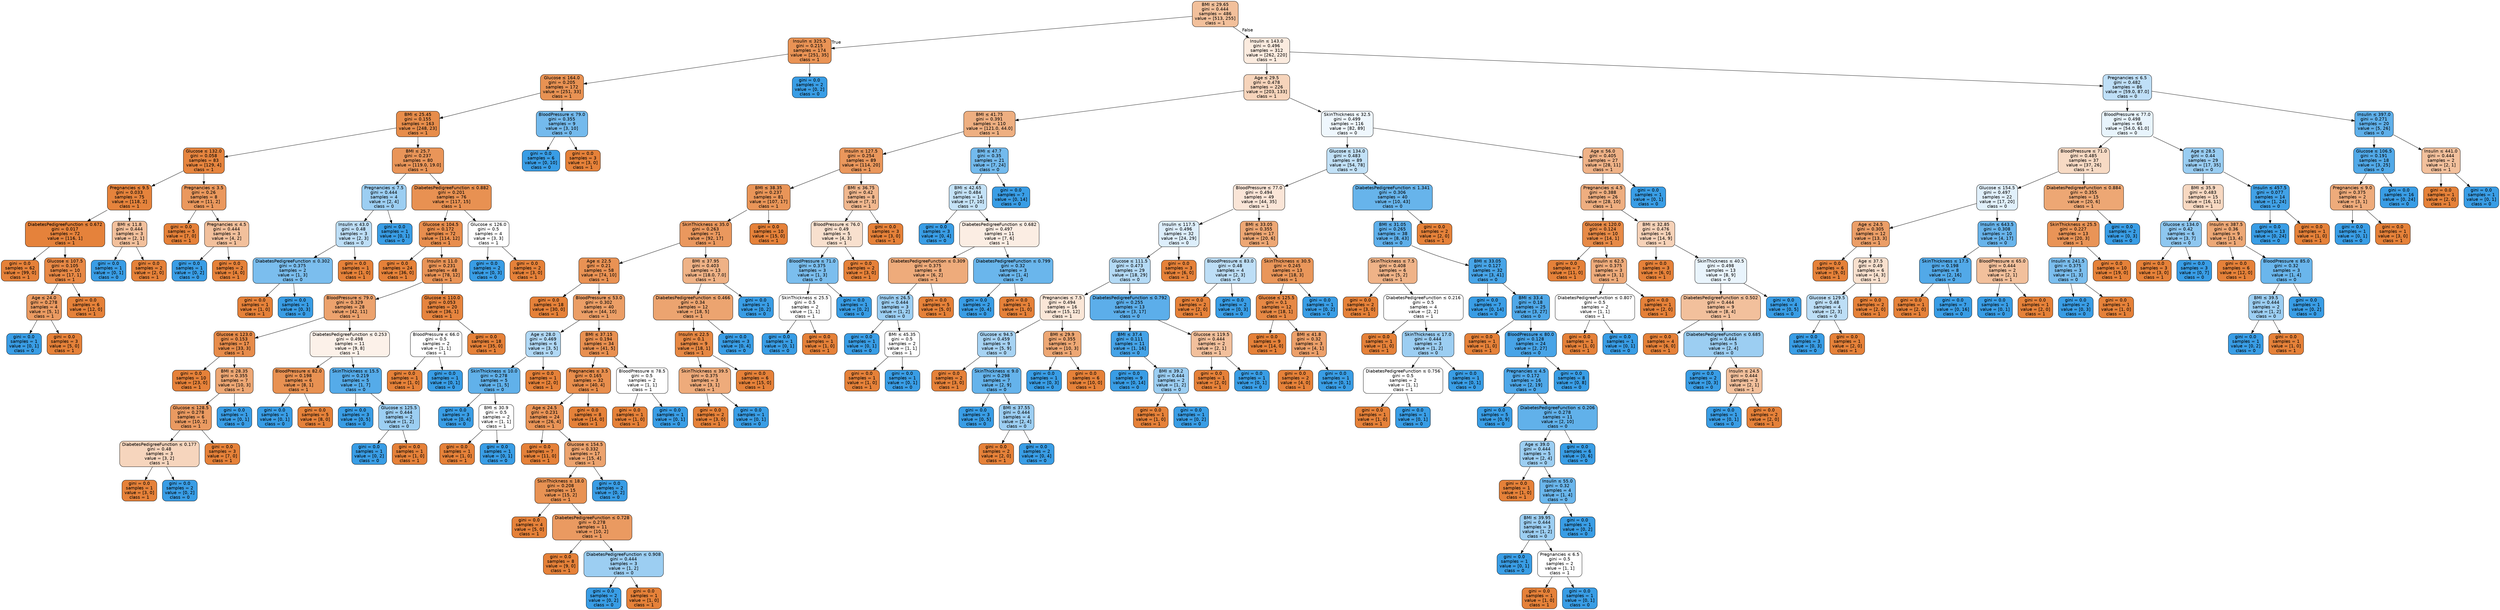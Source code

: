 digraph Tree {
node [shape=box, style="filled, rounded", color="black", fontname="helvetica"] ;
edge [fontname="helvetica"] ;
0 [label=<BMI &le; 29.65<br/>gini = 0.444<br/>samples = 486<br/>value = [513, 255]<br/>class = 1>, fillcolor="#f2c09b"] ;
1 [label=<Insulin &le; 325.5<br/>gini = 0.215<br/>samples = 174<br/>value = [251, 35]<br/>class = 1>, fillcolor="#e99355"] ;
0 -> 1 [labeldistance=2.5, labelangle=45, headlabel="True"] ;
2 [label=<Glucose &le; 164.0<br/>gini = 0.205<br/>samples = 172<br/>value = [251, 33]<br/>class = 1>, fillcolor="#e89253"] ;
1 -> 2 ;
3 [label=<BMI &le; 25.45<br/>gini = 0.155<br/>samples = 163<br/>value = [248, 23]<br/>class = 1>, fillcolor="#e78d4b"] ;
2 -> 3 ;
4 [label=<Glucose &le; 132.0<br/>gini = 0.058<br/>samples = 83<br/>value = [129, 4]<br/>class = 1>, fillcolor="#e6853f"] ;
3 -> 4 ;
5 [label=<Pregnancies &le; 9.5<br/>gini = 0.033<br/>samples = 75<br/>value = [118, 2]<br/>class = 1>, fillcolor="#e5833c"] ;
4 -> 5 ;
6 [label=<DiabetesPedigreeFunction &le; 0.672<br/>gini = 0.017<br/>samples = 72<br/>value = [116, 1]<br/>class = 1>, fillcolor="#e5823b"] ;
5 -> 6 ;
7 [label=<gini = 0.0<br/>samples = 62<br/>value = [99, 0]<br/>class = 1>, fillcolor="#e58139"] ;
6 -> 7 ;
8 [label=<Glucose &le; 107.5<br/>gini = 0.105<br/>samples = 10<br/>value = [17, 1]<br/>class = 1>, fillcolor="#e78845"] ;
6 -> 8 ;
9 [label=<Age &le; 24.0<br/>gini = 0.278<br/>samples = 4<br/>value = [5, 1]<br/>class = 1>, fillcolor="#ea9a61"] ;
8 -> 9 ;
10 [label=<gini = 0.0<br/>samples = 1<br/>value = [0, 1]<br/>class = 0>, fillcolor="#399de5"] ;
9 -> 10 ;
11 [label=<gini = 0.0<br/>samples = 3<br/>value = [5, 0]<br/>class = 1>, fillcolor="#e58139"] ;
9 -> 11 ;
12 [label=<gini = 0.0<br/>samples = 6<br/>value = [12, 0]<br/>class = 1>, fillcolor="#e58139"] ;
8 -> 12 ;
13 [label=<BMI &le; 11.8<br/>gini = 0.444<br/>samples = 3<br/>value = [2, 1]<br/>class = 1>, fillcolor="#f2c09c"] ;
5 -> 13 ;
14 [label=<gini = 0.0<br/>samples = 1<br/>value = [0, 1]<br/>class = 0>, fillcolor="#399de5"] ;
13 -> 14 ;
15 [label=<gini = 0.0<br/>samples = 2<br/>value = [2, 0]<br/>class = 1>, fillcolor="#e58139"] ;
13 -> 15 ;
16 [label=<Pregnancies &le; 3.5<br/>gini = 0.26<br/>samples = 8<br/>value = [11, 2]<br/>class = 1>, fillcolor="#ea985d"] ;
4 -> 16 ;
17 [label=<gini = 0.0<br/>samples = 5<br/>value = [7, 0]<br/>class = 1>, fillcolor="#e58139"] ;
16 -> 17 ;
18 [label=<Pregnancies &le; 4.5<br/>gini = 0.444<br/>samples = 3<br/>value = [4, 2]<br/>class = 1>, fillcolor="#f2c09c"] ;
16 -> 18 ;
19 [label=<gini = 0.0<br/>samples = 1<br/>value = [0, 2]<br/>class = 0>, fillcolor="#399de5"] ;
18 -> 19 ;
20 [label=<gini = 0.0<br/>samples = 2<br/>value = [4, 0]<br/>class = 1>, fillcolor="#e58139"] ;
18 -> 20 ;
21 [label=<BMI &le; 25.7<br/>gini = 0.237<br/>samples = 80<br/>value = [119.0, 19.0]<br/>class = 1>, fillcolor="#e99559"] ;
3 -> 21 ;
22 [label=<Pregnancies &le; 7.5<br/>gini = 0.444<br/>samples = 4<br/>value = [2, 4]<br/>class = 0>, fillcolor="#9ccef2"] ;
21 -> 22 ;
23 [label=<Insulin &le; 43.0<br/>gini = 0.48<br/>samples = 3<br/>value = [2, 3]<br/>class = 0>, fillcolor="#bddef6"] ;
22 -> 23 ;
24 [label=<DiabetesPedigreeFunction &le; 0.302<br/>gini = 0.375<br/>samples = 2<br/>value = [1, 3]<br/>class = 0>, fillcolor="#7bbeee"] ;
23 -> 24 ;
25 [label=<gini = 0.0<br/>samples = 1<br/>value = [1, 0]<br/>class = 1>, fillcolor="#e58139"] ;
24 -> 25 ;
26 [label=<gini = 0.0<br/>samples = 1<br/>value = [0, 3]<br/>class = 0>, fillcolor="#399de5"] ;
24 -> 26 ;
27 [label=<gini = 0.0<br/>samples = 1<br/>value = [1, 0]<br/>class = 1>, fillcolor="#e58139"] ;
23 -> 27 ;
28 [label=<gini = 0.0<br/>samples = 1<br/>value = [0, 1]<br/>class = 0>, fillcolor="#399de5"] ;
22 -> 28 ;
29 [label=<DiabetesPedigreeFunction &le; 0.882<br/>gini = 0.201<br/>samples = 76<br/>value = [117, 15]<br/>class = 1>, fillcolor="#e89152"] ;
21 -> 29 ;
30 [label=<Glucose &le; 104.5<br/>gini = 0.172<br/>samples = 72<br/>value = [114, 12]<br/>class = 1>, fillcolor="#e88e4e"] ;
29 -> 30 ;
31 [label=<gini = 0.0<br/>samples = 24<br/>value = [36, 0]<br/>class = 1>, fillcolor="#e58139"] ;
30 -> 31 ;
32 [label=<Insulin &le; 11.0<br/>gini = 0.231<br/>samples = 48<br/>value = [78, 12]<br/>class = 1>, fillcolor="#e99457"] ;
30 -> 32 ;
33 [label=<BloodPressure &le; 79.0<br/>gini = 0.329<br/>samples = 28<br/>value = [42, 11]<br/>class = 1>, fillcolor="#eca26d"] ;
32 -> 33 ;
34 [label=<Glucose &le; 123.0<br/>gini = 0.153<br/>samples = 17<br/>value = [33, 3]<br/>class = 1>, fillcolor="#e78c4b"] ;
33 -> 34 ;
35 [label=<gini = 0.0<br/>samples = 10<br/>value = [23, 0]<br/>class = 1>, fillcolor="#e58139"] ;
34 -> 35 ;
36 [label=<BMI &le; 28.35<br/>gini = 0.355<br/>samples = 7<br/>value = [10, 3]<br/>class = 1>, fillcolor="#eda774"] ;
34 -> 36 ;
37 [label=<Glucose &le; 128.5<br/>gini = 0.278<br/>samples = 6<br/>value = [10, 2]<br/>class = 1>, fillcolor="#ea9a61"] ;
36 -> 37 ;
38 [label=<DiabetesPedigreeFunction &le; 0.177<br/>gini = 0.48<br/>samples = 3<br/>value = [3, 2]<br/>class = 1>, fillcolor="#f6d5bd"] ;
37 -> 38 ;
39 [label=<gini = 0.0<br/>samples = 1<br/>value = [3, 0]<br/>class = 1>, fillcolor="#e58139"] ;
38 -> 39 ;
40 [label=<gini = 0.0<br/>samples = 2<br/>value = [0, 2]<br/>class = 0>, fillcolor="#399de5"] ;
38 -> 40 ;
41 [label=<gini = 0.0<br/>samples = 3<br/>value = [7, 0]<br/>class = 1>, fillcolor="#e58139"] ;
37 -> 41 ;
42 [label=<gini = 0.0<br/>samples = 1<br/>value = [0, 1]<br/>class = 0>, fillcolor="#399de5"] ;
36 -> 42 ;
43 [label=<DiabetesPedigreeFunction &le; 0.253<br/>gini = 0.498<br/>samples = 11<br/>value = [9, 8]<br/>class = 1>, fillcolor="#fcf1e9"] ;
33 -> 43 ;
44 [label=<BloodPressure &le; 82.0<br/>gini = 0.198<br/>samples = 6<br/>value = [8, 1]<br/>class = 1>, fillcolor="#e89152"] ;
43 -> 44 ;
45 [label=<gini = 0.0<br/>samples = 1<br/>value = [0, 1]<br/>class = 0>, fillcolor="#399de5"] ;
44 -> 45 ;
46 [label=<gini = 0.0<br/>samples = 5<br/>value = [8, 0]<br/>class = 1>, fillcolor="#e58139"] ;
44 -> 46 ;
47 [label=<SkinThickness &le; 15.5<br/>gini = 0.219<br/>samples = 5<br/>value = [1, 7]<br/>class = 0>, fillcolor="#55abe9"] ;
43 -> 47 ;
48 [label=<gini = 0.0<br/>samples = 3<br/>value = [0, 5]<br/>class = 0>, fillcolor="#399de5"] ;
47 -> 48 ;
49 [label=<Glucose &le; 125.5<br/>gini = 0.444<br/>samples = 2<br/>value = [1, 2]<br/>class = 0>, fillcolor="#9ccef2"] ;
47 -> 49 ;
50 [label=<gini = 0.0<br/>samples = 1<br/>value = [0, 2]<br/>class = 0>, fillcolor="#399de5"] ;
49 -> 50 ;
51 [label=<gini = 0.0<br/>samples = 1<br/>value = [1, 0]<br/>class = 1>, fillcolor="#e58139"] ;
49 -> 51 ;
52 [label=<Glucose &le; 110.0<br/>gini = 0.053<br/>samples = 20<br/>value = [36, 1]<br/>class = 1>, fillcolor="#e6843e"] ;
32 -> 52 ;
53 [label=<BloodPressure &le; 66.0<br/>gini = 0.5<br/>samples = 2<br/>value = [1, 1]<br/>class = 1>, fillcolor="#ffffff"] ;
52 -> 53 ;
54 [label=<gini = 0.0<br/>samples = 1<br/>value = [1, 0]<br/>class = 1>, fillcolor="#e58139"] ;
53 -> 54 ;
55 [label=<gini = 0.0<br/>samples = 1<br/>value = [0, 1]<br/>class = 0>, fillcolor="#399de5"] ;
53 -> 55 ;
56 [label=<gini = 0.0<br/>samples = 18<br/>value = [35, 0]<br/>class = 1>, fillcolor="#e58139"] ;
52 -> 56 ;
57 [label=<Glucose &le; 126.0<br/>gini = 0.5<br/>samples = 4<br/>value = [3, 3]<br/>class = 1>, fillcolor="#ffffff"] ;
29 -> 57 ;
58 [label=<gini = 0.0<br/>samples = 2<br/>value = [0, 3]<br/>class = 0>, fillcolor="#399de5"] ;
57 -> 58 ;
59 [label=<gini = 0.0<br/>samples = 2<br/>value = [3, 0]<br/>class = 1>, fillcolor="#e58139"] ;
57 -> 59 ;
60 [label=<BloodPressure &le; 79.0<br/>gini = 0.355<br/>samples = 9<br/>value = [3, 10]<br/>class = 0>, fillcolor="#74baed"] ;
2 -> 60 ;
61 [label=<gini = 0.0<br/>samples = 6<br/>value = [0, 10]<br/>class = 0>, fillcolor="#399de5"] ;
60 -> 61 ;
62 [label=<gini = 0.0<br/>samples = 3<br/>value = [3, 0]<br/>class = 1>, fillcolor="#e58139"] ;
60 -> 62 ;
63 [label=<gini = 0.0<br/>samples = 2<br/>value = [0, 2]<br/>class = 0>, fillcolor="#399de5"] ;
1 -> 63 ;
64 [label=<Insulin &le; 143.0<br/>gini = 0.496<br/>samples = 312<br/>value = [262, 220]<br/>class = 1>, fillcolor="#fbebdf"] ;
0 -> 64 [labeldistance=2.5, labelangle=-45, headlabel="False"] ;
65 [label=<Age &le; 29.5<br/>gini = 0.478<br/>samples = 226<br/>value = [203, 133]<br/>class = 1>, fillcolor="#f6d4bb"] ;
64 -> 65 ;
66 [label=<BMI &le; 41.75<br/>gini = 0.391<br/>samples = 110<br/>value = [121.0, 44.0]<br/>class = 1>, fillcolor="#eeaf81"] ;
65 -> 66 ;
67 [label=<Insulin &le; 127.5<br/>gini = 0.254<br/>samples = 89<br/>value = [114, 20]<br/>class = 1>, fillcolor="#ea975c"] ;
66 -> 67 ;
68 [label=<BMI &le; 38.35<br/>gini = 0.237<br/>samples = 81<br/>value = [107, 17]<br/>class = 1>, fillcolor="#e99558"] ;
67 -> 68 ;
69 [label=<SkinThickness &le; 35.0<br/>gini = 0.263<br/>samples = 71<br/>value = [92, 17]<br/>class = 1>, fillcolor="#ea985e"] ;
68 -> 69 ;
70 [label=<Age &le; 22.5<br/>gini = 0.21<br/>samples = 58<br/>value = [74, 10]<br/>class = 1>, fillcolor="#e99254"] ;
69 -> 70 ;
71 [label=<gini = 0.0<br/>samples = 18<br/>value = [30, 0]<br/>class = 1>, fillcolor="#e58139"] ;
70 -> 71 ;
72 [label=<BloodPressure &le; 53.0<br/>gini = 0.302<br/>samples = 40<br/>value = [44, 10]<br/>class = 1>, fillcolor="#eb9e66"] ;
70 -> 72 ;
73 [label=<Age &le; 28.0<br/>gini = 0.469<br/>samples = 6<br/>value = [3, 5]<br/>class = 0>, fillcolor="#b0d8f5"] ;
72 -> 73 ;
74 [label=<SkinThickness &le; 10.0<br/>gini = 0.278<br/>samples = 5<br/>value = [1, 5]<br/>class = 0>, fillcolor="#61b1ea"] ;
73 -> 74 ;
75 [label=<gini = 0.0<br/>samples = 3<br/>value = [0, 4]<br/>class = 0>, fillcolor="#399de5"] ;
74 -> 75 ;
76 [label=<BMI &le; 30.9<br/>gini = 0.5<br/>samples = 2<br/>value = [1, 1]<br/>class = 1>, fillcolor="#ffffff"] ;
74 -> 76 ;
77 [label=<gini = 0.0<br/>samples = 1<br/>value = [1, 0]<br/>class = 1>, fillcolor="#e58139"] ;
76 -> 77 ;
78 [label=<gini = 0.0<br/>samples = 1<br/>value = [0, 1]<br/>class = 0>, fillcolor="#399de5"] ;
76 -> 78 ;
79 [label=<gini = 0.0<br/>samples = 1<br/>value = [2, 0]<br/>class = 1>, fillcolor="#e58139"] ;
73 -> 79 ;
80 [label=<BMI &le; 37.15<br/>gini = 0.194<br/>samples = 34<br/>value = [41, 5]<br/>class = 1>, fillcolor="#e89051"] ;
72 -> 80 ;
81 [label=<Pregnancies &le; 3.5<br/>gini = 0.165<br/>samples = 32<br/>value = [40, 4]<br/>class = 1>, fillcolor="#e88e4d"] ;
80 -> 81 ;
82 [label=<Age &le; 24.5<br/>gini = 0.231<br/>samples = 24<br/>value = [26, 4]<br/>class = 1>, fillcolor="#e99457"] ;
81 -> 82 ;
83 [label=<gini = 0.0<br/>samples = 7<br/>value = [11, 0]<br/>class = 1>, fillcolor="#e58139"] ;
82 -> 83 ;
84 [label=<Glucose &le; 154.5<br/>gini = 0.332<br/>samples = 17<br/>value = [15, 4]<br/>class = 1>, fillcolor="#eca36e"] ;
82 -> 84 ;
85 [label=<SkinThickness &le; 18.0<br/>gini = 0.208<br/>samples = 15<br/>value = [15, 2]<br/>class = 1>, fillcolor="#e89253"] ;
84 -> 85 ;
86 [label=<gini = 0.0<br/>samples = 4<br/>value = [5, 0]<br/>class = 1>, fillcolor="#e58139"] ;
85 -> 86 ;
87 [label=<DiabetesPedigreeFunction &le; 0.728<br/>gini = 0.278<br/>samples = 11<br/>value = [10, 2]<br/>class = 1>, fillcolor="#ea9a61"] ;
85 -> 87 ;
88 [label=<gini = 0.0<br/>samples = 8<br/>value = [9, 0]<br/>class = 1>, fillcolor="#e58139"] ;
87 -> 88 ;
89 [label=<DiabetesPedigreeFunction &le; 0.908<br/>gini = 0.444<br/>samples = 3<br/>value = [1, 2]<br/>class = 0>, fillcolor="#9ccef2"] ;
87 -> 89 ;
90 [label=<gini = 0.0<br/>samples = 2<br/>value = [0, 2]<br/>class = 0>, fillcolor="#399de5"] ;
89 -> 90 ;
91 [label=<gini = 0.0<br/>samples = 1<br/>value = [1, 0]<br/>class = 1>, fillcolor="#e58139"] ;
89 -> 91 ;
92 [label=<gini = 0.0<br/>samples = 2<br/>value = [0, 2]<br/>class = 0>, fillcolor="#399de5"] ;
84 -> 92 ;
93 [label=<gini = 0.0<br/>samples = 8<br/>value = [14, 0]<br/>class = 1>, fillcolor="#e58139"] ;
81 -> 93 ;
94 [label=<BloodPressure &le; 78.5<br/>gini = 0.5<br/>samples = 2<br/>value = [1, 1]<br/>class = 1>, fillcolor="#ffffff"] ;
80 -> 94 ;
95 [label=<gini = 0.0<br/>samples = 1<br/>value = [1, 0]<br/>class = 1>, fillcolor="#e58139"] ;
94 -> 95 ;
96 [label=<gini = 0.0<br/>samples = 1<br/>value = [0, 1]<br/>class = 0>, fillcolor="#399de5"] ;
94 -> 96 ;
97 [label=<BMI &le; 37.95<br/>gini = 0.403<br/>samples = 13<br/>value = [18.0, 7.0]<br/>class = 1>, fillcolor="#efb286"] ;
69 -> 97 ;
98 [label=<DiabetesPedigreeFunction &le; 0.466<br/>gini = 0.34<br/>samples = 12<br/>value = [18, 5]<br/>class = 1>, fillcolor="#eca470"] ;
97 -> 98 ;
99 [label=<Insulin &le; 22.5<br/>gini = 0.1<br/>samples = 9<br/>value = [18, 1]<br/>class = 1>, fillcolor="#e68844"] ;
98 -> 99 ;
100 [label=<SkinThickness &le; 39.5<br/>gini = 0.375<br/>samples = 3<br/>value = [3, 1]<br/>class = 1>, fillcolor="#eeab7b"] ;
99 -> 100 ;
101 [label=<gini = 0.0<br/>samples = 2<br/>value = [3, 0]<br/>class = 1>, fillcolor="#e58139"] ;
100 -> 101 ;
102 [label=<gini = 0.0<br/>samples = 1<br/>value = [0, 1]<br/>class = 0>, fillcolor="#399de5"] ;
100 -> 102 ;
103 [label=<gini = 0.0<br/>samples = 6<br/>value = [15, 0]<br/>class = 1>, fillcolor="#e58139"] ;
99 -> 103 ;
104 [label=<gini = 0.0<br/>samples = 3<br/>value = [0, 4]<br/>class = 0>, fillcolor="#399de5"] ;
98 -> 104 ;
105 [label=<gini = 0.0<br/>samples = 1<br/>value = [0, 2]<br/>class = 0>, fillcolor="#399de5"] ;
97 -> 105 ;
106 [label=<gini = 0.0<br/>samples = 10<br/>value = [15, 0]<br/>class = 1>, fillcolor="#e58139"] ;
68 -> 106 ;
107 [label=<BMI &le; 36.75<br/>gini = 0.42<br/>samples = 8<br/>value = [7, 3]<br/>class = 1>, fillcolor="#f0b78e"] ;
67 -> 107 ;
108 [label=<BloodPressure &le; 76.0<br/>gini = 0.49<br/>samples = 5<br/>value = [4, 3]<br/>class = 1>, fillcolor="#f8e0ce"] ;
107 -> 108 ;
109 [label=<BloodPressure &le; 71.0<br/>gini = 0.375<br/>samples = 3<br/>value = [1, 3]<br/>class = 0>, fillcolor="#7bbeee"] ;
108 -> 109 ;
110 [label=<SkinThickness &le; 25.5<br/>gini = 0.5<br/>samples = 2<br/>value = [1, 1]<br/>class = 1>, fillcolor="#ffffff"] ;
109 -> 110 ;
111 [label=<gini = 0.0<br/>samples = 1<br/>value = [0, 1]<br/>class = 0>, fillcolor="#399de5"] ;
110 -> 111 ;
112 [label=<gini = 0.0<br/>samples = 1<br/>value = [1, 0]<br/>class = 1>, fillcolor="#e58139"] ;
110 -> 112 ;
113 [label=<gini = 0.0<br/>samples = 1<br/>value = [0, 2]<br/>class = 0>, fillcolor="#399de5"] ;
109 -> 113 ;
114 [label=<gini = 0.0<br/>samples = 2<br/>value = [3, 0]<br/>class = 1>, fillcolor="#e58139"] ;
108 -> 114 ;
115 [label=<gini = 0.0<br/>samples = 3<br/>value = [3, 0]<br/>class = 1>, fillcolor="#e58139"] ;
107 -> 115 ;
116 [label=<BMI &le; 47.7<br/>gini = 0.35<br/>samples = 21<br/>value = [7, 24]<br/>class = 0>, fillcolor="#73baed"] ;
66 -> 116 ;
117 [label=<BMI &le; 42.65<br/>gini = 0.484<br/>samples = 14<br/>value = [7, 10]<br/>class = 0>, fillcolor="#c4e2f7"] ;
116 -> 117 ;
118 [label=<gini = 0.0<br/>samples = 3<br/>value = [0, 4]<br/>class = 0>, fillcolor="#399de5"] ;
117 -> 118 ;
119 [label=<DiabetesPedigreeFunction &le; 0.682<br/>gini = 0.497<br/>samples = 11<br/>value = [7, 6]<br/>class = 1>, fillcolor="#fbede3"] ;
117 -> 119 ;
120 [label=<DiabetesPedigreeFunction &le; 0.309<br/>gini = 0.375<br/>samples = 8<br/>value = [6, 2]<br/>class = 1>, fillcolor="#eeab7b"] ;
119 -> 120 ;
121 [label=<Insulin &le; 26.5<br/>gini = 0.444<br/>samples = 3<br/>value = [1, 2]<br/>class = 0>, fillcolor="#9ccef2"] ;
120 -> 121 ;
122 [label=<gini = 0.0<br/>samples = 1<br/>value = [0, 1]<br/>class = 0>, fillcolor="#399de5"] ;
121 -> 122 ;
123 [label=<BMI &le; 45.35<br/>gini = 0.5<br/>samples = 2<br/>value = [1, 1]<br/>class = 1>, fillcolor="#ffffff"] ;
121 -> 123 ;
124 [label=<gini = 0.0<br/>samples = 1<br/>value = [1, 0]<br/>class = 1>, fillcolor="#e58139"] ;
123 -> 124 ;
125 [label=<gini = 0.0<br/>samples = 1<br/>value = [0, 1]<br/>class = 0>, fillcolor="#399de5"] ;
123 -> 125 ;
126 [label=<gini = 0.0<br/>samples = 5<br/>value = [5, 0]<br/>class = 1>, fillcolor="#e58139"] ;
120 -> 126 ;
127 [label=<DiabetesPedigreeFunction &le; 0.799<br/>gini = 0.32<br/>samples = 3<br/>value = [1, 4]<br/>class = 0>, fillcolor="#6ab6ec"] ;
119 -> 127 ;
128 [label=<gini = 0.0<br/>samples = 2<br/>value = [0, 4]<br/>class = 0>, fillcolor="#399de5"] ;
127 -> 128 ;
129 [label=<gini = 0.0<br/>samples = 1<br/>value = [1, 0]<br/>class = 1>, fillcolor="#e58139"] ;
127 -> 129 ;
130 [label=<gini = 0.0<br/>samples = 7<br/>value = [0, 14]<br/>class = 0>, fillcolor="#399de5"] ;
116 -> 130 ;
131 [label=<SkinThickness &le; 32.5<br/>gini = 0.499<br/>samples = 116<br/>value = [82, 89]<br/>class = 0>, fillcolor="#eff7fd"] ;
65 -> 131 ;
132 [label=<Glucose &le; 134.0<br/>gini = 0.483<br/>samples = 89<br/>value = [54, 78]<br/>class = 0>, fillcolor="#c2e1f7"] ;
131 -> 132 ;
133 [label=<BloodPressure &le; 77.0<br/>gini = 0.494<br/>samples = 49<br/>value = [44, 35]<br/>class = 1>, fillcolor="#fae5d7"] ;
132 -> 133 ;
134 [label=<Insulin &le; 117.5<br/>gini = 0.496<br/>samples = 32<br/>value = [24, 29]<br/>class = 0>, fillcolor="#ddeefb"] ;
133 -> 134 ;
135 [label=<Glucose &le; 111.5<br/>gini = 0.473<br/>samples = 29<br/>value = [18, 29]<br/>class = 0>, fillcolor="#b4daf5"] ;
134 -> 135 ;
136 [label=<Pregnancies &le; 7.5<br/>gini = 0.494<br/>samples = 16<br/>value = [15, 12]<br/>class = 1>, fillcolor="#fae6d7"] ;
135 -> 136 ;
137 [label=<Glucose &le; 94.5<br/>gini = 0.459<br/>samples = 9<br/>value = [5, 9]<br/>class = 0>, fillcolor="#a7d3f3"] ;
136 -> 137 ;
138 [label=<gini = 0.0<br/>samples = 2<br/>value = [3, 0]<br/>class = 1>, fillcolor="#e58139"] ;
137 -> 138 ;
139 [label=<SkinThickness &le; 9.0<br/>gini = 0.298<br/>samples = 7<br/>value = [2, 9]<br/>class = 0>, fillcolor="#65b3eb"] ;
137 -> 139 ;
140 [label=<gini = 0.0<br/>samples = 3<br/>value = [0, 5]<br/>class = 0>, fillcolor="#399de5"] ;
139 -> 140 ;
141 [label=<BMI &le; 37.55<br/>gini = 0.444<br/>samples = 4<br/>value = [2, 4]<br/>class = 0>, fillcolor="#9ccef2"] ;
139 -> 141 ;
142 [label=<gini = 0.0<br/>samples = 2<br/>value = [2, 0]<br/>class = 1>, fillcolor="#e58139"] ;
141 -> 142 ;
143 [label=<gini = 0.0<br/>samples = 2<br/>value = [0, 4]<br/>class = 0>, fillcolor="#399de5"] ;
141 -> 143 ;
144 [label=<BMI &le; 29.9<br/>gini = 0.355<br/>samples = 7<br/>value = [10, 3]<br/>class = 1>, fillcolor="#eda774"] ;
136 -> 144 ;
145 [label=<gini = 0.0<br/>samples = 1<br/>value = [0, 3]<br/>class = 0>, fillcolor="#399de5"] ;
144 -> 145 ;
146 [label=<gini = 0.0<br/>samples = 6<br/>value = [10, 0]<br/>class = 1>, fillcolor="#e58139"] ;
144 -> 146 ;
147 [label=<DiabetesPedigreeFunction &le; 0.792<br/>gini = 0.255<br/>samples = 13<br/>value = [3, 17]<br/>class = 0>, fillcolor="#5caeea"] ;
135 -> 147 ;
148 [label=<BMI &le; 37.4<br/>gini = 0.111<br/>samples = 11<br/>value = [1, 16]<br/>class = 0>, fillcolor="#45a3e7"] ;
147 -> 148 ;
149 [label=<gini = 0.0<br/>samples = 9<br/>value = [0, 14]<br/>class = 0>, fillcolor="#399de5"] ;
148 -> 149 ;
150 [label=<BMI &le; 39.2<br/>gini = 0.444<br/>samples = 2<br/>value = [1, 2]<br/>class = 0>, fillcolor="#9ccef2"] ;
148 -> 150 ;
151 [label=<gini = 0.0<br/>samples = 1<br/>value = [1, 0]<br/>class = 1>, fillcolor="#e58139"] ;
150 -> 151 ;
152 [label=<gini = 0.0<br/>samples = 1<br/>value = [0, 2]<br/>class = 0>, fillcolor="#399de5"] ;
150 -> 152 ;
153 [label=<Glucose &le; 119.5<br/>gini = 0.444<br/>samples = 2<br/>value = [2, 1]<br/>class = 1>, fillcolor="#f2c09c"] ;
147 -> 153 ;
154 [label=<gini = 0.0<br/>samples = 1<br/>value = [2, 0]<br/>class = 1>, fillcolor="#e58139"] ;
153 -> 154 ;
155 [label=<gini = 0.0<br/>samples = 1<br/>value = [0, 1]<br/>class = 0>, fillcolor="#399de5"] ;
153 -> 155 ;
156 [label=<gini = 0.0<br/>samples = 3<br/>value = [6, 0]<br/>class = 1>, fillcolor="#e58139"] ;
134 -> 156 ;
157 [label=<BMI &le; 33.05<br/>gini = 0.355<br/>samples = 17<br/>value = [20, 6]<br/>class = 1>, fillcolor="#eda774"] ;
133 -> 157 ;
158 [label=<BloodPressure &le; 83.0<br/>gini = 0.48<br/>samples = 4<br/>value = [2, 3]<br/>class = 0>, fillcolor="#bddef6"] ;
157 -> 158 ;
159 [label=<gini = 0.0<br/>samples = 2<br/>value = [2, 0]<br/>class = 1>, fillcolor="#e58139"] ;
158 -> 159 ;
160 [label=<gini = 0.0<br/>samples = 2<br/>value = [0, 3]<br/>class = 0>, fillcolor="#399de5"] ;
158 -> 160 ;
161 [label=<SkinThickness &le; 30.5<br/>gini = 0.245<br/>samples = 13<br/>value = [18, 3]<br/>class = 1>, fillcolor="#e9965a"] ;
157 -> 161 ;
162 [label=<Glucose &le; 125.5<br/>gini = 0.1<br/>samples = 12<br/>value = [18, 1]<br/>class = 1>, fillcolor="#e68844"] ;
161 -> 162 ;
163 [label=<gini = 0.0<br/>samples = 9<br/>value = [14, 0]<br/>class = 1>, fillcolor="#e58139"] ;
162 -> 163 ;
164 [label=<BMI &le; 41.8<br/>gini = 0.32<br/>samples = 3<br/>value = [4, 1]<br/>class = 1>, fillcolor="#eca06a"] ;
162 -> 164 ;
165 [label=<gini = 0.0<br/>samples = 2<br/>value = [4, 0]<br/>class = 1>, fillcolor="#e58139"] ;
164 -> 165 ;
166 [label=<gini = 0.0<br/>samples = 1<br/>value = [0, 1]<br/>class = 0>, fillcolor="#399de5"] ;
164 -> 166 ;
167 [label=<gini = 0.0<br/>samples = 1<br/>value = [0, 2]<br/>class = 0>, fillcolor="#399de5"] ;
161 -> 167 ;
168 [label=<DiabetesPedigreeFunction &le; 1.341<br/>gini = 0.306<br/>samples = 40<br/>value = [10, 43]<br/>class = 0>, fillcolor="#67b4eb"] ;
132 -> 168 ;
169 [label=<BMI &le; 31.05<br/>gini = 0.265<br/>samples = 38<br/>value = [8, 43]<br/>class = 0>, fillcolor="#5eafea"] ;
168 -> 169 ;
170 [label=<SkinThickness &le; 7.5<br/>gini = 0.408<br/>samples = 6<br/>value = [5, 2]<br/>class = 1>, fillcolor="#efb388"] ;
169 -> 170 ;
171 [label=<gini = 0.0<br/>samples = 2<br/>value = [3, 0]<br/>class = 1>, fillcolor="#e58139"] ;
170 -> 171 ;
172 [label=<DiabetesPedigreeFunction &le; 0.216<br/>gini = 0.5<br/>samples = 4<br/>value = [2, 2]<br/>class = 1>, fillcolor="#ffffff"] ;
170 -> 172 ;
173 [label=<gini = 0.0<br/>samples = 1<br/>value = [1, 0]<br/>class = 1>, fillcolor="#e58139"] ;
172 -> 173 ;
174 [label=<SkinThickness &le; 17.0<br/>gini = 0.444<br/>samples = 3<br/>value = [1, 2]<br/>class = 0>, fillcolor="#9ccef2"] ;
172 -> 174 ;
175 [label=<DiabetesPedigreeFunction &le; 0.756<br/>gini = 0.5<br/>samples = 2<br/>value = [1, 1]<br/>class = 1>, fillcolor="#ffffff"] ;
174 -> 175 ;
176 [label=<gini = 0.0<br/>samples = 1<br/>value = [1, 0]<br/>class = 1>, fillcolor="#e58139"] ;
175 -> 176 ;
177 [label=<gini = 0.0<br/>samples = 1<br/>value = [0, 1]<br/>class = 0>, fillcolor="#399de5"] ;
175 -> 177 ;
178 [label=<gini = 0.0<br/>samples = 1<br/>value = [0, 1]<br/>class = 0>, fillcolor="#399de5"] ;
174 -> 178 ;
179 [label=<BMI &le; 33.05<br/>gini = 0.127<br/>samples = 32<br/>value = [3, 41]<br/>class = 0>, fillcolor="#47a4e7"] ;
169 -> 179 ;
180 [label=<gini = 0.0<br/>samples = 7<br/>value = [0, 14]<br/>class = 0>, fillcolor="#399de5"] ;
179 -> 180 ;
181 [label=<BMI &le; 33.4<br/>gini = 0.18<br/>samples = 25<br/>value = [3, 27]<br/>class = 0>, fillcolor="#4fa8e8"] ;
179 -> 181 ;
182 [label=<gini = 0.0<br/>samples = 1<br/>value = [1, 0]<br/>class = 1>, fillcolor="#e58139"] ;
181 -> 182 ;
183 [label=<BloodPressure &le; 80.0<br/>gini = 0.128<br/>samples = 24<br/>value = [2, 27]<br/>class = 0>, fillcolor="#48a4e7"] ;
181 -> 183 ;
184 [label=<Pregnancies &le; 4.5<br/>gini = 0.172<br/>samples = 16<br/>value = [2, 19]<br/>class = 0>, fillcolor="#4ea7e8"] ;
183 -> 184 ;
185 [label=<gini = 0.0<br/>samples = 5<br/>value = [0, 9]<br/>class = 0>, fillcolor="#399de5"] ;
184 -> 185 ;
186 [label=<DiabetesPedigreeFunction &le; 0.206<br/>gini = 0.278<br/>samples = 11<br/>value = [2, 10]<br/>class = 0>, fillcolor="#61b1ea"] ;
184 -> 186 ;
187 [label=<Age &le; 39.0<br/>gini = 0.444<br/>samples = 5<br/>value = [2, 4]<br/>class = 0>, fillcolor="#9ccef2"] ;
186 -> 187 ;
188 [label=<gini = 0.0<br/>samples = 1<br/>value = [1, 0]<br/>class = 1>, fillcolor="#e58139"] ;
187 -> 188 ;
189 [label=<Insulin &le; 55.0<br/>gini = 0.32<br/>samples = 4<br/>value = [1, 4]<br/>class = 0>, fillcolor="#6ab6ec"] ;
187 -> 189 ;
190 [label=<BMI &le; 39.95<br/>gini = 0.444<br/>samples = 3<br/>value = [1, 2]<br/>class = 0>, fillcolor="#9ccef2"] ;
189 -> 190 ;
191 [label=<gini = 0.0<br/>samples = 1<br/>value = [0, 1]<br/>class = 0>, fillcolor="#399de5"] ;
190 -> 191 ;
192 [label=<Pregnancies &le; 6.5<br/>gini = 0.5<br/>samples = 2<br/>value = [1, 1]<br/>class = 1>, fillcolor="#ffffff"] ;
190 -> 192 ;
193 [label=<gini = 0.0<br/>samples = 1<br/>value = [1, 0]<br/>class = 1>, fillcolor="#e58139"] ;
192 -> 193 ;
194 [label=<gini = 0.0<br/>samples = 1<br/>value = [0, 1]<br/>class = 0>, fillcolor="#399de5"] ;
192 -> 194 ;
195 [label=<gini = 0.0<br/>samples = 1<br/>value = [0, 2]<br/>class = 0>, fillcolor="#399de5"] ;
189 -> 195 ;
196 [label=<gini = 0.0<br/>samples = 6<br/>value = [0, 6]<br/>class = 0>, fillcolor="#399de5"] ;
186 -> 196 ;
197 [label=<gini = 0.0<br/>samples = 8<br/>value = [0, 8]<br/>class = 0>, fillcolor="#399de5"] ;
183 -> 197 ;
198 [label=<gini = 0.0<br/>samples = 2<br/>value = [2, 0]<br/>class = 1>, fillcolor="#e58139"] ;
168 -> 198 ;
199 [label=<Age &le; 56.0<br/>gini = 0.405<br/>samples = 27<br/>value = [28, 11]<br/>class = 1>, fillcolor="#efb287"] ;
131 -> 199 ;
200 [label=<Pregnancies &le; 4.5<br/>gini = 0.388<br/>samples = 26<br/>value = [28, 10]<br/>class = 1>, fillcolor="#eeae80"] ;
199 -> 200 ;
201 [label=<Glucose &le; 120.0<br/>gini = 0.124<br/>samples = 10<br/>value = [14, 1]<br/>class = 1>, fillcolor="#e78a47"] ;
200 -> 201 ;
202 [label=<gini = 0.0<br/>samples = 7<br/>value = [11, 0]<br/>class = 1>, fillcolor="#e58139"] ;
201 -> 202 ;
203 [label=<Insulin &le; 62.5<br/>gini = 0.375<br/>samples = 3<br/>value = [3, 1]<br/>class = 1>, fillcolor="#eeab7b"] ;
201 -> 203 ;
204 [label=<DiabetesPedigreeFunction &le; 0.807<br/>gini = 0.5<br/>samples = 2<br/>value = [1, 1]<br/>class = 1>, fillcolor="#ffffff"] ;
203 -> 204 ;
205 [label=<gini = 0.0<br/>samples = 1<br/>value = [1, 0]<br/>class = 1>, fillcolor="#e58139"] ;
204 -> 205 ;
206 [label=<gini = 0.0<br/>samples = 1<br/>value = [0, 1]<br/>class = 0>, fillcolor="#399de5"] ;
204 -> 206 ;
207 [label=<gini = 0.0<br/>samples = 1<br/>value = [2, 0]<br/>class = 1>, fillcolor="#e58139"] ;
203 -> 207 ;
208 [label=<BMI &le; 32.85<br/>gini = 0.476<br/>samples = 16<br/>value = [14, 9]<br/>class = 1>, fillcolor="#f6d2b8"] ;
200 -> 208 ;
209 [label=<gini = 0.0<br/>samples = 3<br/>value = [6, 0]<br/>class = 1>, fillcolor="#e58139"] ;
208 -> 209 ;
210 [label=<SkinThickness &le; 40.5<br/>gini = 0.498<br/>samples = 13<br/>value = [8, 9]<br/>class = 0>, fillcolor="#e9f4fc"] ;
208 -> 210 ;
211 [label=<DiabetesPedigreeFunction &le; 0.502<br/>gini = 0.444<br/>samples = 9<br/>value = [8, 4]<br/>class = 1>, fillcolor="#f2c09c"] ;
210 -> 211 ;
212 [label=<gini = 0.0<br/>samples = 4<br/>value = [6, 0]<br/>class = 1>, fillcolor="#e58139"] ;
211 -> 212 ;
213 [label=<DiabetesPedigreeFunction &le; 0.685<br/>gini = 0.444<br/>samples = 5<br/>value = [2, 4]<br/>class = 0>, fillcolor="#9ccef2"] ;
211 -> 213 ;
214 [label=<gini = 0.0<br/>samples = 2<br/>value = [0, 3]<br/>class = 0>, fillcolor="#399de5"] ;
213 -> 214 ;
215 [label=<Insulin &le; 24.5<br/>gini = 0.444<br/>samples = 3<br/>value = [2, 1]<br/>class = 1>, fillcolor="#f2c09c"] ;
213 -> 215 ;
216 [label=<gini = 0.0<br/>samples = 1<br/>value = [0, 1]<br/>class = 0>, fillcolor="#399de5"] ;
215 -> 216 ;
217 [label=<gini = 0.0<br/>samples = 2<br/>value = [2, 0]<br/>class = 1>, fillcolor="#e58139"] ;
215 -> 217 ;
218 [label=<gini = 0.0<br/>samples = 4<br/>value = [0, 5]<br/>class = 0>, fillcolor="#399de5"] ;
210 -> 218 ;
219 [label=<gini = 0.0<br/>samples = 1<br/>value = [0, 1]<br/>class = 0>, fillcolor="#399de5"] ;
199 -> 219 ;
220 [label=<Pregnancies &le; 6.5<br/>gini = 0.482<br/>samples = 86<br/>value = [59.0, 87.0]<br/>class = 0>, fillcolor="#bfdff7"] ;
64 -> 220 ;
221 [label=<BloodPressure &le; 77.0<br/>gini = 0.498<br/>samples = 66<br/>value = [54.0, 61.0]<br/>class = 0>, fillcolor="#e8f4fc"] ;
220 -> 221 ;
222 [label=<BloodPressure &le; 71.0<br/>gini = 0.485<br/>samples = 37<br/>value = [37, 26]<br/>class = 1>, fillcolor="#f7dac4"] ;
221 -> 222 ;
223 [label=<Glucose &le; 154.5<br/>gini = 0.497<br/>samples = 22<br/>value = [17, 20]<br/>class = 0>, fillcolor="#e1f0fb"] ;
222 -> 223 ;
224 [label=<Age &le; 24.5<br/>gini = 0.305<br/>samples = 12<br/>value = [13, 3]<br/>class = 1>, fillcolor="#eb9e67"] ;
223 -> 224 ;
225 [label=<gini = 0.0<br/>samples = 6<br/>value = [9, 0]<br/>class = 1>, fillcolor="#e58139"] ;
224 -> 225 ;
226 [label=<Age &le; 37.5<br/>gini = 0.49<br/>samples = 6<br/>value = [4, 3]<br/>class = 1>, fillcolor="#f8e0ce"] ;
224 -> 226 ;
227 [label=<Glucose &le; 129.5<br/>gini = 0.48<br/>samples = 4<br/>value = [2, 3]<br/>class = 0>, fillcolor="#bddef6"] ;
226 -> 227 ;
228 [label=<gini = 0.0<br/>samples = 3<br/>value = [0, 3]<br/>class = 0>, fillcolor="#399de5"] ;
227 -> 228 ;
229 [label=<gini = 0.0<br/>samples = 1<br/>value = [2, 0]<br/>class = 1>, fillcolor="#e58139"] ;
227 -> 229 ;
230 [label=<gini = 0.0<br/>samples = 2<br/>value = [2, 0]<br/>class = 1>, fillcolor="#e58139"] ;
226 -> 230 ;
231 [label=<Insulin &le; 643.5<br/>gini = 0.308<br/>samples = 10<br/>value = [4, 17]<br/>class = 0>, fillcolor="#68b4eb"] ;
223 -> 231 ;
232 [label=<SkinThickness &le; 17.5<br/>gini = 0.198<br/>samples = 8<br/>value = [2, 16]<br/>class = 0>, fillcolor="#52a9e8"] ;
231 -> 232 ;
233 [label=<gini = 0.0<br/>samples = 1<br/>value = [2, 0]<br/>class = 1>, fillcolor="#e58139"] ;
232 -> 233 ;
234 [label=<gini = 0.0<br/>samples = 7<br/>value = [0, 16]<br/>class = 0>, fillcolor="#399de5"] ;
232 -> 234 ;
235 [label=<BloodPressure &le; 65.0<br/>gini = 0.444<br/>samples = 2<br/>value = [2, 1]<br/>class = 1>, fillcolor="#f2c09c"] ;
231 -> 235 ;
236 [label=<gini = 0.0<br/>samples = 1<br/>value = [0, 1]<br/>class = 0>, fillcolor="#399de5"] ;
235 -> 236 ;
237 [label=<gini = 0.0<br/>samples = 1<br/>value = [2, 0]<br/>class = 1>, fillcolor="#e58139"] ;
235 -> 237 ;
238 [label=<DiabetesPedigreeFunction &le; 0.884<br/>gini = 0.355<br/>samples = 15<br/>value = [20, 6]<br/>class = 1>, fillcolor="#eda774"] ;
222 -> 238 ;
239 [label=<SkinThickness &le; 25.5<br/>gini = 0.227<br/>samples = 13<br/>value = [20, 3]<br/>class = 1>, fillcolor="#e99457"] ;
238 -> 239 ;
240 [label=<Insulin &le; 241.5<br/>gini = 0.375<br/>samples = 3<br/>value = [1, 3]<br/>class = 0>, fillcolor="#7bbeee"] ;
239 -> 240 ;
241 [label=<gini = 0.0<br/>samples = 2<br/>value = [0, 3]<br/>class = 0>, fillcolor="#399de5"] ;
240 -> 241 ;
242 [label=<gini = 0.0<br/>samples = 1<br/>value = [1, 0]<br/>class = 1>, fillcolor="#e58139"] ;
240 -> 242 ;
243 [label=<gini = 0.0<br/>samples = 10<br/>value = [19, 0]<br/>class = 1>, fillcolor="#e58139"] ;
239 -> 243 ;
244 [label=<gini = 0.0<br/>samples = 2<br/>value = [0, 3]<br/>class = 0>, fillcolor="#399de5"] ;
238 -> 244 ;
245 [label=<Age &le; 28.5<br/>gini = 0.44<br/>samples = 29<br/>value = [17, 35]<br/>class = 0>, fillcolor="#99cdf2"] ;
221 -> 245 ;
246 [label=<BMI &le; 35.9<br/>gini = 0.483<br/>samples = 15<br/>value = [16, 11]<br/>class = 1>, fillcolor="#f7d8c1"] ;
245 -> 246 ;
247 [label=<Glucose &le; 134.0<br/>gini = 0.42<br/>samples = 6<br/>value = [3, 7]<br/>class = 0>, fillcolor="#8ec7f0"] ;
246 -> 247 ;
248 [label=<gini = 0.0<br/>samples = 3<br/>value = [3, 0]<br/>class = 1>, fillcolor="#e58139"] ;
247 -> 248 ;
249 [label=<gini = 0.0<br/>samples = 3<br/>value = [0, 7]<br/>class = 0>, fillcolor="#399de5"] ;
247 -> 249 ;
250 [label=<Insulin &le; 387.5<br/>gini = 0.36<br/>samples = 9<br/>value = [13, 4]<br/>class = 1>, fillcolor="#eda876"] ;
246 -> 250 ;
251 [label=<gini = 0.0<br/>samples = 6<br/>value = [12, 0]<br/>class = 1>, fillcolor="#e58139"] ;
250 -> 251 ;
252 [label=<BloodPressure &le; 85.0<br/>gini = 0.32<br/>samples = 3<br/>value = [1, 4]<br/>class = 0>, fillcolor="#6ab6ec"] ;
250 -> 252 ;
253 [label=<BMI &le; 39.5<br/>gini = 0.444<br/>samples = 2<br/>value = [1, 2]<br/>class = 0>, fillcolor="#9ccef2"] ;
252 -> 253 ;
254 [label=<gini = 0.0<br/>samples = 1<br/>value = [0, 2]<br/>class = 0>, fillcolor="#399de5"] ;
253 -> 254 ;
255 [label=<gini = 0.0<br/>samples = 1<br/>value = [1, 0]<br/>class = 1>, fillcolor="#e58139"] ;
253 -> 255 ;
256 [label=<gini = 0.0<br/>samples = 1<br/>value = [0, 2]<br/>class = 0>, fillcolor="#399de5"] ;
252 -> 256 ;
257 [label=<Insulin &le; 457.5<br/>gini = 0.077<br/>samples = 14<br/>value = [1, 24]<br/>class = 0>, fillcolor="#41a1e6"] ;
245 -> 257 ;
258 [label=<gini = 0.0<br/>samples = 13<br/>value = [0, 24]<br/>class = 0>, fillcolor="#399de5"] ;
257 -> 258 ;
259 [label=<gini = 0.0<br/>samples = 1<br/>value = [1, 0]<br/>class = 1>, fillcolor="#e58139"] ;
257 -> 259 ;
260 [label=<Insulin &le; 397.0<br/>gini = 0.271<br/>samples = 20<br/>value = [5, 26]<br/>class = 0>, fillcolor="#5fb0ea"] ;
220 -> 260 ;
261 [label=<Glucose &le; 106.5<br/>gini = 0.191<br/>samples = 18<br/>value = [3, 25]<br/>class = 0>, fillcolor="#51a9e8"] ;
260 -> 261 ;
262 [label=<Pregnancies &le; 9.0<br/>gini = 0.375<br/>samples = 2<br/>value = [3, 1]<br/>class = 1>, fillcolor="#eeab7b"] ;
261 -> 262 ;
263 [label=<gini = 0.0<br/>samples = 1<br/>value = [0, 1]<br/>class = 0>, fillcolor="#399de5"] ;
262 -> 263 ;
264 [label=<gini = 0.0<br/>samples = 1<br/>value = [3, 0]<br/>class = 1>, fillcolor="#e58139"] ;
262 -> 264 ;
265 [label=<gini = 0.0<br/>samples = 16<br/>value = [0, 24]<br/>class = 0>, fillcolor="#399de5"] ;
261 -> 265 ;
266 [label=<Insulin &le; 441.0<br/>gini = 0.444<br/>samples = 2<br/>value = [2, 1]<br/>class = 1>, fillcolor="#f2c09c"] ;
260 -> 266 ;
267 [label=<gini = 0.0<br/>samples = 1<br/>value = [2, 0]<br/>class = 1>, fillcolor="#e58139"] ;
266 -> 267 ;
268 [label=<gini = 0.0<br/>samples = 1<br/>value = [0, 1]<br/>class = 0>, fillcolor="#399de5"] ;
266 -> 268 ;
}